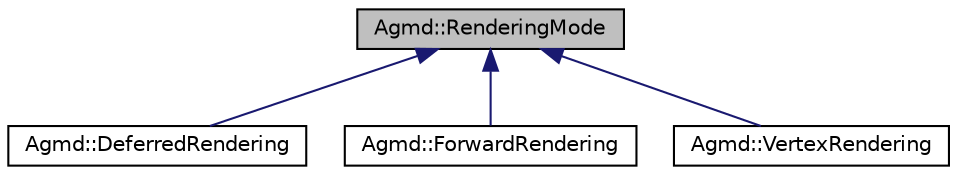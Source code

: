 digraph "Agmd::RenderingMode"
{
  edge [fontname="Helvetica",fontsize="10",labelfontname="Helvetica",labelfontsize="10"];
  node [fontname="Helvetica",fontsize="10",shape=record];
  Node1 [label="Agmd::RenderingMode",height=0.2,width=0.4,color="black", fillcolor="grey75", style="filled" fontcolor="black"];
  Node1 -> Node2 [dir="back",color="midnightblue",fontsize="10",style="solid",fontname="Helvetica"];
  Node2 [label="Agmd::DeferredRendering",height=0.2,width=0.4,color="black", fillcolor="white", style="filled",URL="$class_agmd_1_1_deferred_rendering.html"];
  Node1 -> Node3 [dir="back",color="midnightblue",fontsize="10",style="solid",fontname="Helvetica"];
  Node3 [label="Agmd::ForwardRendering",height=0.2,width=0.4,color="black", fillcolor="white", style="filled",URL="$class_agmd_1_1_forward_rendering.html"];
  Node1 -> Node4 [dir="back",color="midnightblue",fontsize="10",style="solid",fontname="Helvetica"];
  Node4 [label="Agmd::VertexRendering",height=0.2,width=0.4,color="black", fillcolor="white", style="filled",URL="$class_agmd_1_1_vertex_rendering.html"];
}
